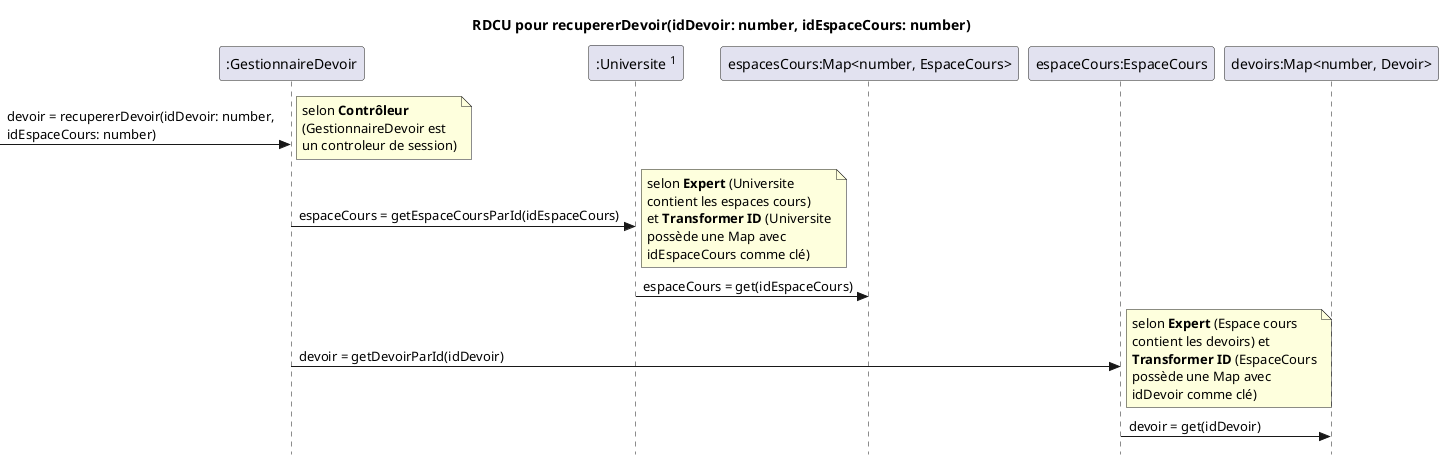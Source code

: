 @startuml
skinparam style strictuml
skinparam defaultfontname Verdana
title RDCU pour <b>recupererDevoir(idDevoir: number, idEspaceCours: number)</b>
participant ":GestionnaireDevoir" as gd
participant ":Universite <sup>1</sup>" as u
participant "espacesCours:Map<number, EspaceCours>" as mec
participant "espaceCours:EspaceCours" as ec
participant "devoirs:Map<number, Devoir>" as md

->gd : devoir = recupererDevoir(idDevoir: number,\nidEspaceCours: number)
note right : selon <b>Contrôleur</b>\n(GestionnaireDevoir est\nun controleur de session)

gd -> u : espaceCours = getEspaceCoursParId(idEspaceCours)
note right : selon <b>Expert</b> (Universite\ncontient les espaces cours)\net <b>Transformer ID</b> (Universite\npossède une Map avec\nidEspaceCours comme clé)

u -> mec : espaceCours = get(idEspaceCours)

gd -> ec : devoir = getDevoirParId(idDevoir)
note right : selon <b>Expert</b> (Espace cours\ncontient les devoirs) et\n<b>Transformer ID</b> (EspaceCours\npossède une Map avec\nidDevoir comme clé)

ec -> md : devoir = get(idDevoir)

@enduml
